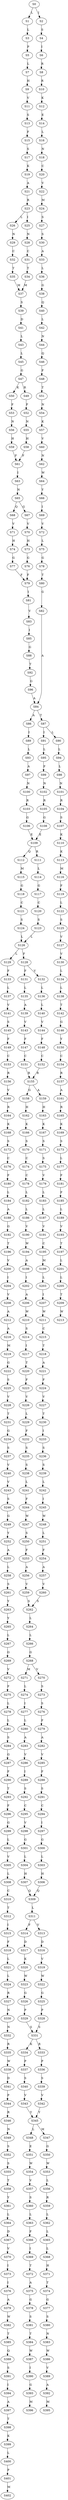strict digraph  {
	S0 -> S1 [ label = L ];
	S0 -> S2 [ label = I ];
	S1 -> S3 [ label = L ];
	S2 -> S4 [ label = S ];
	S3 -> S5 [ label = P ];
	S4 -> S6 [ label = I ];
	S5 -> S7 [ label = L ];
	S6 -> S8 [ label = R ];
	S7 -> S9 [ label = H ];
	S8 -> S10 [ label = R ];
	S9 -> S11 [ label = V ];
	S10 -> S12 [ label = K ];
	S11 -> S13 [ label = S ];
	S12 -> S14 [ label = E ];
	S13 -> S15 [ label = F ];
	S14 -> S16 [ label = L ];
	S15 -> S17 [ label = S ];
	S16 -> S18 [ label = N ];
	S17 -> S19 [ label = K ];
	S18 -> S20 [ label = C ];
	S19 -> S21 [ label = A ];
	S20 -> S22 [ label = V ];
	S21 -> S23 [ label = R ];
	S22 -> S24 [ label = M ];
	S23 -> S25 [ label = I ];
	S23 -> S26 [ label = L ];
	S24 -> S27 [ label = S ];
	S25 -> S28 [ label = N ];
	S26 -> S29 [ label = N ];
	S27 -> S30 [ label = S ];
	S28 -> S31 [ label = C ];
	S29 -> S32 [ label = C ];
	S30 -> S33 [ label = A ];
	S31 -> S34 [ label = T ];
	S32 -> S35 [ label = T ];
	S33 -> S36 [ label = L ];
	S34 -> S37 [ label = M ];
	S35 -> S37 [ label = M ];
	S36 -> S38 [ label = G ];
	S37 -> S39 [ label = S ];
	S38 -> S40 [ label = Q ];
	S39 -> S41 [ label = D ];
	S40 -> S42 [ label = L ];
	S41 -> S43 [ label = L ];
	S42 -> S44 [ label = N ];
	S43 -> S45 [ label = L ];
	S44 -> S46 [ label = Q ];
	S45 -> S47 [ label = G ];
	S46 -> S48 [ label = F ];
	S47 -> S49 [ label = R ];
	S47 -> S50 [ label = K ];
	S48 -> S51 [ label = T ];
	S49 -> S52 [ label = F ];
	S50 -> S53 [ label = F ];
	S51 -> S54 [ label = N ];
	S52 -> S55 [ label = N ];
	S53 -> S56 [ label = N ];
	S54 -> S57 [ label = K ];
	S55 -> S58 [ label = H ];
	S56 -> S59 [ label = H ];
	S57 -> S60 [ label = V ];
	S58 -> S61 [ label = F ];
	S59 -> S61 [ label = F ];
	S60 -> S62 [ label = N ];
	S61 -> S63 [ label = I ];
	S62 -> S64 [ label = W ];
	S63 -> S65 [ label = N ];
	S64 -> S66 [ label = Y ];
	S65 -> S67 [ label = G ];
	S65 -> S68 [ label = Q ];
	S66 -> S69 [ label = I ];
	S67 -> S70 [ label = V ];
	S68 -> S71 [ label = V ];
	S69 -> S72 [ label = V ];
	S70 -> S73 [ label = H ];
	S71 -> S74 [ label = H ];
	S72 -> S75 [ label = L ];
	S73 -> S76 [ label = G ];
	S74 -> S77 [ label = G ];
	S75 -> S78 [ label = G ];
	S76 -> S79 [ label = F ];
	S77 -> S79 [ label = F ];
	S78 -> S80 [ label = T ];
	S79 -> S81 [ label = I ];
	S80 -> S82 [ label = G ];
	S81 -> S83 [ label = V ];
	S82 -> S84 [ label = A ];
	S83 -> S85 [ label = I ];
	S84 -> S86 [ label = A ];
	S84 -> S87 [ label = T ];
	S85 -> S88 [ label = G ];
	S86 -> S89 [ label = I ];
	S87 -> S90 [ label = L ];
	S87 -> S91 [ label = I ];
	S88 -> S92 [ label = T ];
	S89 -> S93 [ label = L ];
	S90 -> S94 [ label = L ];
	S91 -> S95 [ label = L ];
	S92 -> S96 [ label = G ];
	S93 -> S97 [ label = A ];
	S94 -> S98 [ label = L ];
	S95 -> S99 [ label = F ];
	S96 -> S84 [ label = A ];
	S97 -> S100 [ label = N ];
	S98 -> S101 [ label = N ];
	S99 -> S102 [ label = N ];
	S100 -> S103 [ label = R ];
	S101 -> S104 [ label = R ];
	S102 -> S105 [ label = R ];
	S103 -> S106 [ label = G ];
	S104 -> S107 [ label = S ];
	S105 -> S108 [ label = G ];
	S106 -> S109 [ label = E ];
	S107 -> S110 [ label = K ];
	S108 -> S109 [ label = E ];
	S109 -> S111 [ label = R ];
	S109 -> S112 [ label = Q ];
	S110 -> S113 [ label = K ];
	S111 -> S114 [ label = L ];
	S112 -> S115 [ label = M ];
	S113 -> S116 [ label = M ];
	S114 -> S117 [ label = G ];
	S115 -> S118 [ label = G ];
	S116 -> S119 [ label = F ];
	S117 -> S120 [ label = C ];
	S118 -> S121 [ label = C ];
	S119 -> S122 [ label = L ];
	S120 -> S123 [ label = S ];
	S121 -> S124 [ label = S ];
	S122 -> S125 [ label = S ];
	S123 -> S126 [ label = L ];
	S124 -> S126 [ label = L ];
	S125 -> S127 [ label = V ];
	S126 -> S128 [ label = F ];
	S126 -> S129 [ label = L ];
	S127 -> S130 [ label = V ];
	S128 -> S131 [ label = F ];
	S128 -> S132 [ label = V ];
	S129 -> S133 [ label = F ];
	S130 -> S134 [ label = L ];
	S131 -> S135 [ label = L ];
	S132 -> S136 [ label = L ];
	S133 -> S137 [ label = L ];
	S134 -> S138 [ label = L ];
	S135 -> S139 [ label = A ];
	S136 -> S140 [ label = L ];
	S137 -> S141 [ label = V ];
	S138 -> S142 [ label = T ];
	S139 -> S143 [ label = V ];
	S140 -> S144 [ label = V ];
	S141 -> S145 [ label = S ];
	S142 -> S146 [ label = G ];
	S143 -> S147 [ label = F ];
	S144 -> S148 [ label = F ];
	S145 -> S149 [ label = F ];
	S146 -> S150 [ label = Y ];
	S147 -> S151 [ label = C ];
	S148 -> S152 [ label = C ];
	S149 -> S153 [ label = C ];
	S150 -> S154 [ label = C ];
	S151 -> S155 [ label = R ];
	S152 -> S155 [ label = R ];
	S153 -> S156 [ label = R ];
	S154 -> S157 [ label = R ];
	S155 -> S158 [ label = G ];
	S155 -> S159 [ label = A ];
	S156 -> S160 [ label = V ];
	S157 -> S161 [ label = A ];
	S158 -> S162 [ label = H ];
	S159 -> S163 [ label = H ];
	S160 -> S164 [ label = R ];
	S161 -> S165 [ label = R ];
	S162 -> S166 [ label = K ];
	S163 -> S167 [ label = K ];
	S164 -> S168 [ label = K ];
	S165 -> S169 [ label = K ];
	S166 -> S170 [ label = S ];
	S167 -> S171 [ label = S ];
	S168 -> S172 [ label = S ];
	S169 -> S173 [ label = S ];
	S170 -> S174 [ label = C ];
	S171 -> S175 [ label = S ];
	S172 -> S176 [ label = C ];
	S173 -> S177 [ label = L ];
	S174 -> S178 [ label = C ];
	S175 -> S179 [ label = V ];
	S176 -> S180 [ label = F ];
	S177 -> S181 [ label = F ];
	S178 -> S182 [ label = L ];
	S179 -> S183 [ label = L ];
	S180 -> S184 [ label = L ];
	S181 -> S185 [ label = F ];
	S182 -> S186 [ label = L ];
	S183 -> S187 [ label = L ];
	S184 -> S188 [ label = A ];
	S185 -> S189 [ label = L ];
	S186 -> S190 [ label = V ];
	S187 -> S191 [ label = V ];
	S188 -> S192 [ label = G ];
	S189 -> S193 [ label = V ];
	S190 -> S194 [ label = W ];
	S191 -> S195 [ label = C ];
	S192 -> S196 [ label = T ];
	S193 -> S197 [ label = T ];
	S194 -> S198 [ label = A ];
	S195 -> S199 [ label = M ];
	S196 -> S200 [ label = V ];
	S197 -> S201 [ label = L ];
	S198 -> S202 [ label = I ];
	S199 -> S203 [ label = L ];
	S200 -> S204 [ label = I ];
	S201 -> S205 [ label = L ];
	S202 -> S206 [ label = A ];
	S203 -> S207 [ label = I ];
	S204 -> S208 [ label = V ];
	S205 -> S209 [ label = T ];
	S206 -> S210 [ label = W ];
	S207 -> S211 [ label = W ];
	S208 -> S212 [ label = A ];
	S209 -> S213 [ label = W ];
	S210 -> S214 [ label = S ];
	S211 -> S215 [ label = C ];
	S212 -> S216 [ label = A ];
	S214 -> S217 [ label = I ];
	S215 -> S218 [ label = T ];
	S216 -> S219 [ label = M ];
	S217 -> S220 [ label = T ];
	S218 -> S221 [ label = A ];
	S219 -> S222 [ label = G ];
	S220 -> S223 [ label = F ];
	S221 -> S224 [ label = F ];
	S222 -> S225 [ label = S ];
	S223 -> S226 [ label = V ];
	S224 -> S227 [ label = V ];
	S225 -> S228 [ label = V ];
	S226 -> S229 [ label = L ];
	S227 -> S230 [ label = T ];
	S228 -> S231 [ label = T ];
	S229 -> S232 [ label = F ];
	S230 -> S233 [ label = I ];
	S231 -> S234 [ label = G ];
	S232 -> S235 [ label = S ];
	S233 -> S236 [ label = S ];
	S234 -> S237 [ label = S ];
	S235 -> S238 [ label = S ];
	S236 -> S239 [ label = S ];
	S237 -> S240 [ label = V ];
	S238 -> S241 [ label = L ];
	S239 -> S242 [ label = L ];
	S240 -> S243 [ label = V ];
	S241 -> S244 [ label = F ];
	S242 -> S245 [ label = I ];
	S243 -> S246 [ label = S ];
	S244 -> S247 [ label = W ];
	S245 -> S248 [ label = W ];
	S246 -> S249 [ label = G ];
	S247 -> S250 [ label = S ];
	S248 -> S251 [ label = L ];
	S249 -> S252 [ label = Y ];
	S250 -> S253 [ label = F ];
	S251 -> S254 [ label = F ];
	S252 -> S255 [ label = A ];
	S253 -> S256 [ label = A ];
	S254 -> S257 [ label = A ];
	S255 -> S258 [ label = L ];
	S256 -> S259 [ label = V ];
	S257 -> S260 [ label = V ];
	S258 -> S261 [ label = S ];
	S259 -> S262 [ label = S ];
	S260 -> S262 [ label = S ];
	S261 -> S263 [ label = Y ];
	S262 -> S264 [ label = L ];
	S263 -> S265 [ label = Y ];
	S264 -> S266 [ label = L ];
	S265 -> S267 [ label = L ];
	S266 -> S268 [ label = G ];
	S267 -> S269 [ label = G ];
	S268 -> S270 [ label = V ];
	S268 -> S271 [ label = M ];
	S269 -> S272 [ label = V ];
	S270 -> S273 [ label = S ];
	S271 -> S274 [ label = L ];
	S272 -> S275 [ label = F ];
	S273 -> S276 [ label = S ];
	S274 -> S277 [ label = I ];
	S275 -> S278 [ label = L ];
	S276 -> S279 [ label = F ];
	S277 -> S280 [ label = L ];
	S278 -> S281 [ label = L ];
	S279 -> S282 [ label = A ];
	S280 -> S283 [ label = A ];
	S281 -> S284 [ label = S ];
	S282 -> S285 [ label = V ];
	S283 -> S286 [ label = V ];
	S284 -> S287 [ label = G ];
	S285 -> S288 [ label = F ];
	S286 -> S289 [ label = I ];
	S287 -> S290 [ label = F ];
	S288 -> S291 [ label = S ];
	S289 -> S292 [ label = S ];
	S290 -> S293 [ label = T ];
	S291 -> S294 [ label = C ];
	S292 -> S295 [ label = C ];
	S293 -> S296 [ label = F ];
	S294 -> S297 [ label = I ];
	S295 -> S298 [ label = V ];
	S296 -> S299 [ label = G ];
	S297 -> S300 [ label = G ];
	S298 -> S301 [ label = G ];
	S299 -> S302 [ label = L ];
	S300 -> S303 [ label = L ];
	S301 -> S304 [ label = L ];
	S302 -> S305 [ label = V ];
	S303 -> S306 [ label = H ];
	S304 -> S307 [ label = H ];
	S305 -> S308 [ label = L ];
	S306 -> S309 [ label = Q ];
	S307 -> S309 [ label = Q ];
	S308 -> S310 [ label = C ];
	S309 -> S311 [ label = L ];
	S310 -> S312 [ label = T ];
	S311 -> S313 [ label = V ];
	S311 -> S314 [ label = F ];
	S312 -> S315 [ label = I ];
	S313 -> S316 [ label = D ];
	S314 -> S317 [ label = D ];
	S315 -> S318 [ label = F ];
	S316 -> S319 [ label = V ];
	S317 -> S320 [ label = K ];
	S318 -> S321 [ label = L ];
	S319 -> S322 [ label = W ];
	S320 -> S323 [ label = W ];
	S321 -> S324 [ label = L ];
	S322 -> S325 [ label = G ];
	S323 -> S326 [ label = G ];
	S324 -> S327 [ label = R ];
	S325 -> S328 [ label = P ];
	S326 -> S329 [ label = P ];
	S327 -> S330 [ label = N ];
	S328 -> S331 [ label = S ];
	S329 -> S331 [ label = S ];
	S330 -> S332 [ label = N ];
	S331 -> S333 [ label = R ];
	S331 -> S334 [ label = K ];
	S332 -> S335 [ label = R ];
	S333 -> S336 [ label = P ];
	S334 -> S337 [ label = P ];
	S335 -> S338 [ label = W ];
	S336 -> S339 [ label = S ];
	S337 -> S340 [ label = S ];
	S338 -> S341 [ label = D ];
	S339 -> S342 [ label = V ];
	S340 -> S343 [ label = V ];
	S341 -> S344 [ label = P ];
	S342 -> S345 [ label = Y ];
	S343 -> S345 [ label = Y ];
	S344 -> S346 [ label = R ];
	S345 -> S347 [ label = M ];
	S345 -> S348 [ label = L ];
	S346 -> S349 [ label = N ];
	S347 -> S350 [ label = G ];
	S348 -> S351 [ label = E ];
	S349 -> S352 [ label = S ];
	S350 -> S353 [ label = W ];
	S351 -> S354 [ label = W ];
	S352 -> S355 [ label = S ];
	S353 -> S356 [ label = L ];
	S354 -> S357 [ label = V ];
	S355 -> S358 [ label = T ];
	S356 -> S359 [ label = R ];
	S357 -> S360 [ label = S ];
	S358 -> S361 [ label = Y ];
	S359 -> S362 [ label = L ];
	S360 -> S363 [ label = L ];
	S361 -> S364 [ label = L ];
	S362 -> S365 [ label = L ];
	S363 -> S366 [ label = F ];
	S364 -> S367 [ label = D ];
	S365 -> S368 [ label = L ];
	S366 -> S369 [ label = I ];
	S367 -> S370 [ label = V ];
	S368 -> S371 [ label = H ];
	S369 -> S372 [ label = T ];
	S370 -> S373 [ label = I ];
	S371 -> S374 [ label = T ];
	S372 -> S375 [ label = A ];
	S373 -> S376 [ label = I ];
	S374 -> S377 [ label = G ];
	S375 -> S378 [ label = G ];
	S376 -> S379 [ label = A ];
	S377 -> S380 [ label = S ];
	S378 -> S381 [ label = S ];
	S379 -> S382 [ label = W ];
	S380 -> S383 [ label = N ];
	S381 -> S384 [ label = T ];
	S382 -> S385 [ label = T ];
	S383 -> S386 [ label = W ];
	S384 -> S387 [ label = W ];
	S385 -> S388 [ label = Q ];
	S386 -> S389 [ label = V ];
	S387 -> S390 [ label = I ];
	S388 -> S391 [ label = S ];
	S389 -> S392 [ label = A ];
	S390 -> S393 [ label = G ];
	S391 -> S394 [ label = I ];
	S392 -> S395 [ label = M ];
	S393 -> S396 [ label = M ];
	S394 -> S397 [ label = A ];
	S397 -> S398 [ label = T ];
	S398 -> S399 [ label = K ];
	S399 -> S400 [ label = L ];
	S400 -> S401 [ label = P ];
	S401 -> S402 [ label = M ];
}
